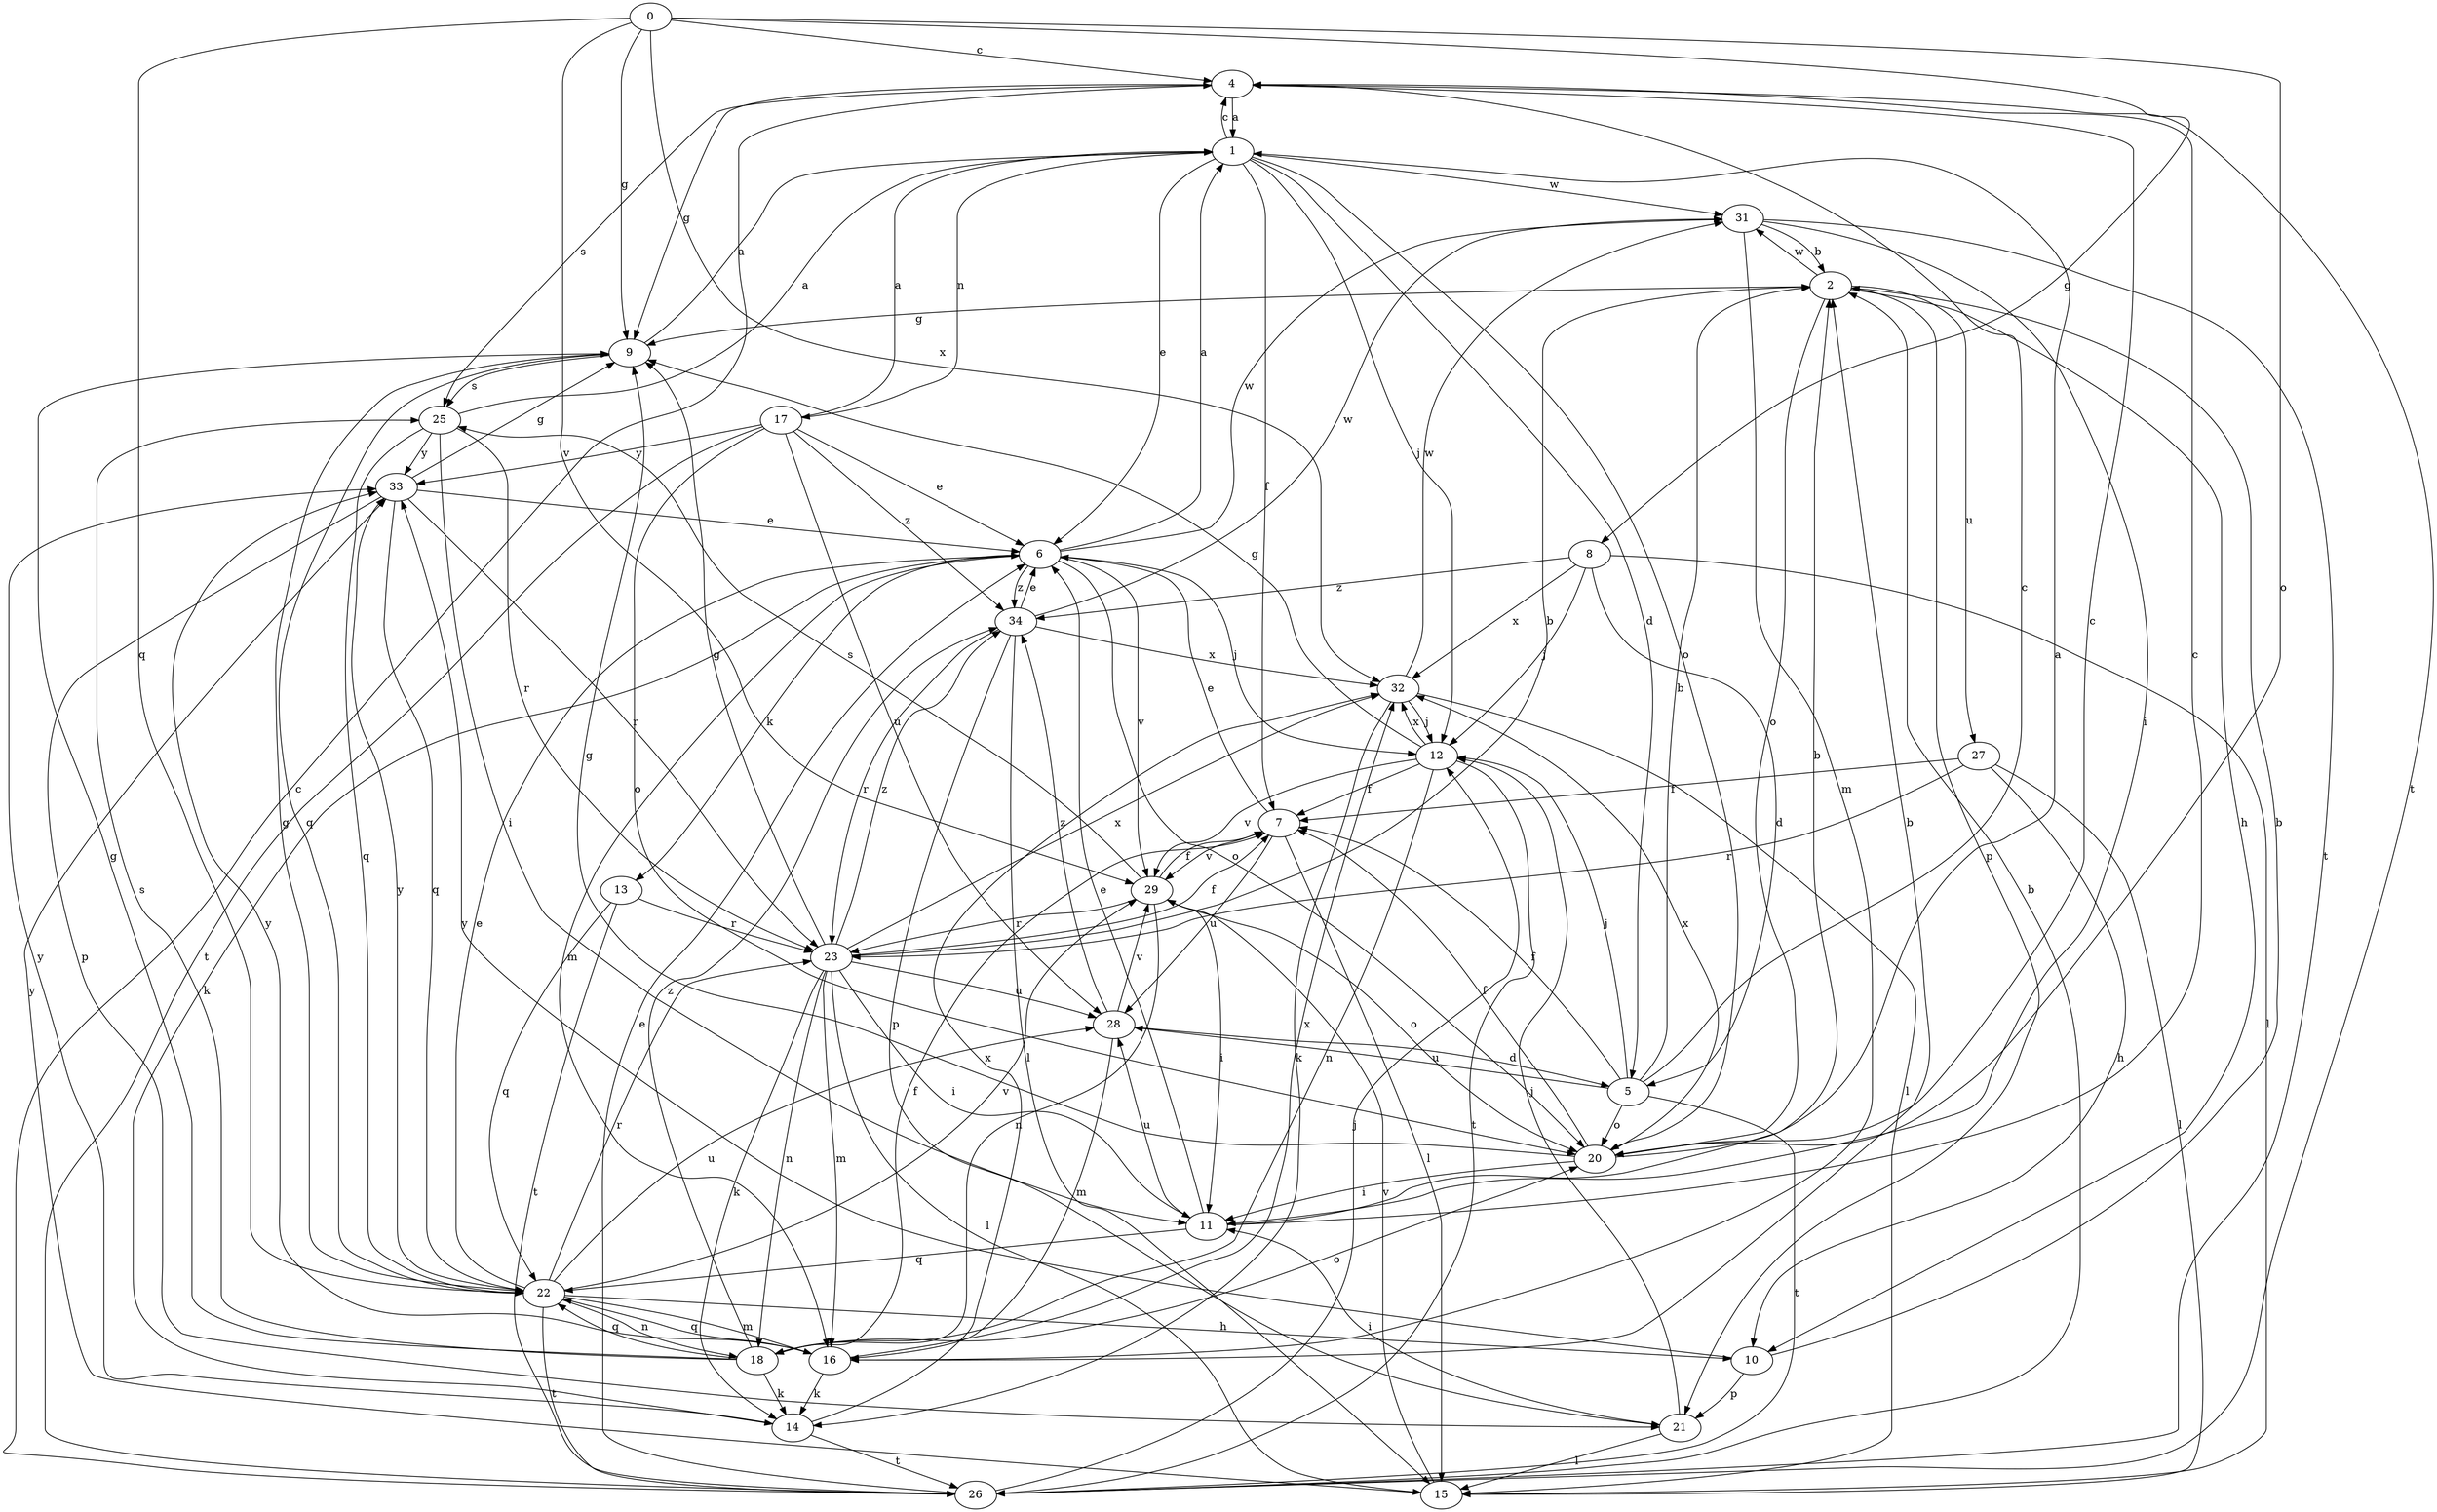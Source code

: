 strict digraph  {
0;
1;
2;
4;
5;
6;
7;
8;
9;
10;
11;
12;
13;
14;
15;
16;
17;
18;
20;
21;
22;
23;
25;
26;
27;
28;
29;
31;
32;
33;
34;
0 -> 4  [label=c];
0 -> 8  [label=g];
0 -> 9  [label=g];
0 -> 20  [label=o];
0 -> 22  [label=q];
0 -> 29  [label=v];
0 -> 32  [label=x];
1 -> 4  [label=c];
1 -> 5  [label=d];
1 -> 6  [label=e];
1 -> 7  [label=f];
1 -> 12  [label=j];
1 -> 17  [label=n];
1 -> 20  [label=o];
1 -> 31  [label=w];
2 -> 9  [label=g];
2 -> 10  [label=h];
2 -> 20  [label=o];
2 -> 21  [label=p];
2 -> 27  [label=u];
2 -> 31  [label=w];
4 -> 1  [label=a];
4 -> 9  [label=g];
4 -> 25  [label=s];
4 -> 26  [label=t];
5 -> 2  [label=b];
5 -> 4  [label=c];
5 -> 7  [label=f];
5 -> 12  [label=j];
5 -> 20  [label=o];
5 -> 26  [label=t];
5 -> 28  [label=u];
6 -> 1  [label=a];
6 -> 12  [label=j];
6 -> 13  [label=k];
6 -> 14  [label=k];
6 -> 16  [label=m];
6 -> 20  [label=o];
6 -> 29  [label=v];
6 -> 31  [label=w];
6 -> 34  [label=z];
7 -> 6  [label=e];
7 -> 15  [label=l];
7 -> 28  [label=u];
7 -> 29  [label=v];
8 -> 5  [label=d];
8 -> 12  [label=j];
8 -> 15  [label=l];
8 -> 32  [label=x];
8 -> 34  [label=z];
9 -> 1  [label=a];
9 -> 22  [label=q];
9 -> 25  [label=s];
10 -> 2  [label=b];
10 -> 21  [label=p];
10 -> 33  [label=y];
11 -> 2  [label=b];
11 -> 4  [label=c];
11 -> 6  [label=e];
11 -> 22  [label=q];
11 -> 28  [label=u];
12 -> 7  [label=f];
12 -> 9  [label=g];
12 -> 18  [label=n];
12 -> 26  [label=t];
12 -> 29  [label=v];
12 -> 32  [label=x];
13 -> 22  [label=q];
13 -> 23  [label=r];
13 -> 26  [label=t];
14 -> 26  [label=t];
14 -> 32  [label=x];
14 -> 33  [label=y];
15 -> 29  [label=v];
15 -> 33  [label=y];
16 -> 2  [label=b];
16 -> 14  [label=k];
16 -> 22  [label=q];
16 -> 32  [label=x];
16 -> 33  [label=y];
17 -> 1  [label=a];
17 -> 6  [label=e];
17 -> 20  [label=o];
17 -> 26  [label=t];
17 -> 28  [label=u];
17 -> 33  [label=y];
17 -> 34  [label=z];
18 -> 7  [label=f];
18 -> 9  [label=g];
18 -> 14  [label=k];
18 -> 20  [label=o];
18 -> 22  [label=q];
18 -> 25  [label=s];
18 -> 34  [label=z];
20 -> 1  [label=a];
20 -> 4  [label=c];
20 -> 7  [label=f];
20 -> 9  [label=g];
20 -> 11  [label=i];
20 -> 32  [label=x];
21 -> 11  [label=i];
21 -> 12  [label=j];
21 -> 15  [label=l];
22 -> 6  [label=e];
22 -> 9  [label=g];
22 -> 10  [label=h];
22 -> 16  [label=m];
22 -> 18  [label=n];
22 -> 23  [label=r];
22 -> 26  [label=t];
22 -> 28  [label=u];
22 -> 29  [label=v];
22 -> 33  [label=y];
23 -> 2  [label=b];
23 -> 7  [label=f];
23 -> 9  [label=g];
23 -> 11  [label=i];
23 -> 14  [label=k];
23 -> 15  [label=l];
23 -> 16  [label=m];
23 -> 18  [label=n];
23 -> 28  [label=u];
23 -> 32  [label=x];
23 -> 34  [label=z];
25 -> 1  [label=a];
25 -> 11  [label=i];
25 -> 22  [label=q];
25 -> 23  [label=r];
25 -> 33  [label=y];
26 -> 2  [label=b];
26 -> 4  [label=c];
26 -> 6  [label=e];
26 -> 12  [label=j];
27 -> 7  [label=f];
27 -> 10  [label=h];
27 -> 15  [label=l];
27 -> 23  [label=r];
28 -> 5  [label=d];
28 -> 16  [label=m];
28 -> 29  [label=v];
28 -> 34  [label=z];
29 -> 7  [label=f];
29 -> 11  [label=i];
29 -> 18  [label=n];
29 -> 20  [label=o];
29 -> 23  [label=r];
29 -> 25  [label=s];
31 -> 2  [label=b];
31 -> 11  [label=i];
31 -> 16  [label=m];
31 -> 26  [label=t];
32 -> 12  [label=j];
32 -> 14  [label=k];
32 -> 15  [label=l];
32 -> 31  [label=w];
33 -> 6  [label=e];
33 -> 9  [label=g];
33 -> 21  [label=p];
33 -> 22  [label=q];
33 -> 23  [label=r];
34 -> 6  [label=e];
34 -> 15  [label=l];
34 -> 21  [label=p];
34 -> 23  [label=r];
34 -> 31  [label=w];
34 -> 32  [label=x];
}

